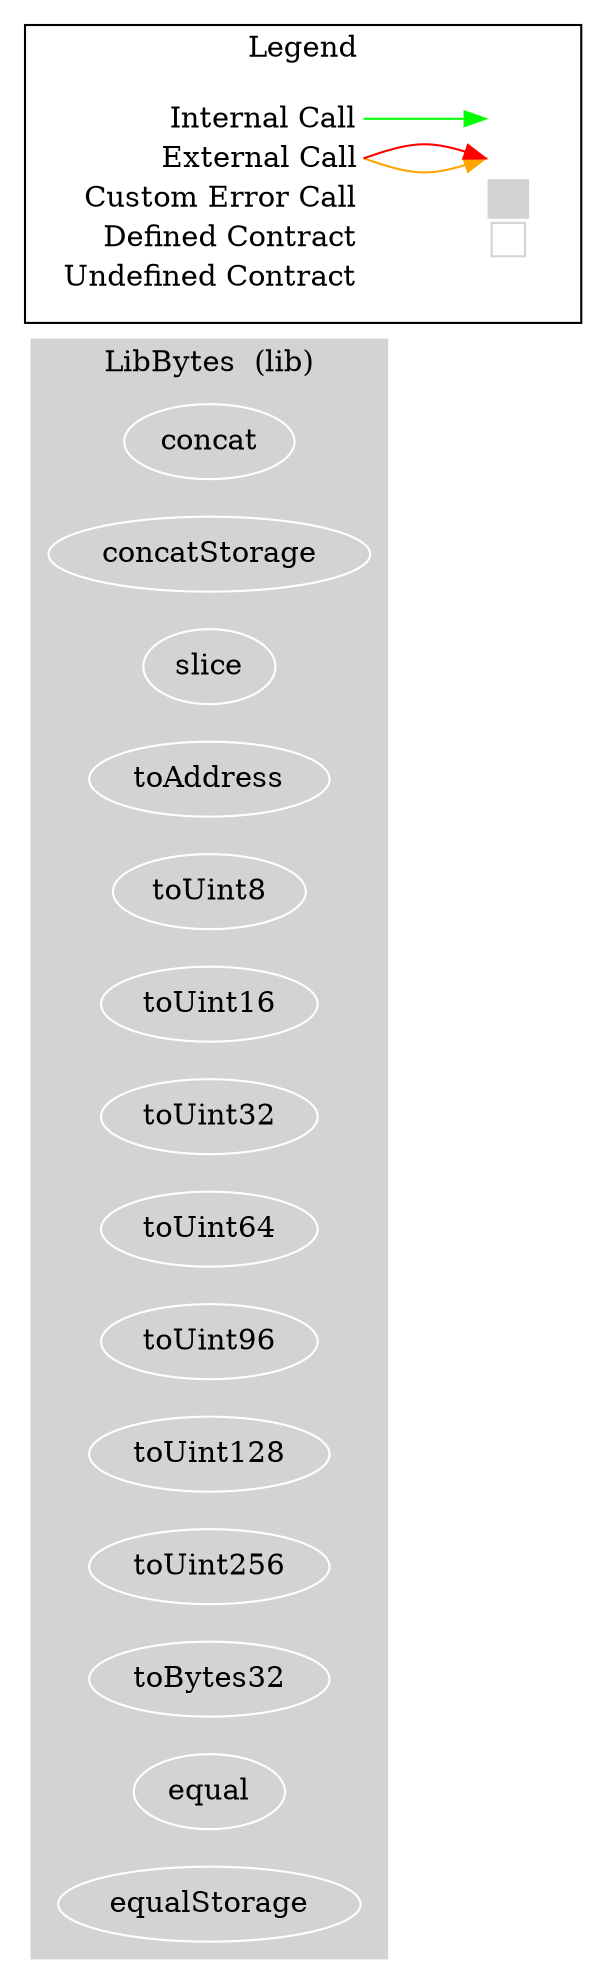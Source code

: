 digraph G {
  graph [ ratio = "auto", page = "100", compound =true ];
subgraph "clusterLibBytes" {
  graph [ label = "LibBytes  (lib)", color = "lightgray", style = "filled", bgcolor = "lightgray" ];
  "LibBytes.concat" [ label = "concat", color = "white" ];
  "LibBytes.concatStorage" [ label = "concatStorage", color = "white" ];
  "LibBytes.slice" [ label = "slice", color = "white" ];
  "LibBytes.toAddress" [ label = "toAddress", color = "white" ];
  "LibBytes.toUint8" [ label = "toUint8", color = "white" ];
  "LibBytes.toUint16" [ label = "toUint16", color = "white" ];
  "LibBytes.toUint32" [ label = "toUint32", color = "white" ];
  "LibBytes.toUint64" [ label = "toUint64", color = "white" ];
  "LibBytes.toUint96" [ label = "toUint96", color = "white" ];
  "LibBytes.toUint128" [ label = "toUint128", color = "white" ];
  "LibBytes.toUint256" [ label = "toUint256", color = "white" ];
  "LibBytes.toBytes32" [ label = "toBytes32", color = "white" ];
  "LibBytes.equal" [ label = "equal", color = "white" ];
  "LibBytes.equalStorage" [ label = "equalStorage", color = "white" ];
}



rankdir=LR
node [shape=plaintext]
subgraph cluster_01 { 
label = "Legend";
key [label=<<table border="0" cellpadding="2" cellspacing="0" cellborder="0">
  <tr><td align="right" port="i1">Internal Call</td></tr>
  <tr><td align="right" port="i2">External Call</td></tr>
  <tr><td align="right" port="i2">Custom Error Call</td></tr>
  <tr><td align="right" port="i3">Defined Contract</td></tr>
  <tr><td align="right" port="i4">Undefined Contract</td></tr>
  </table>>]
key2 [label=<<table border="0" cellpadding="2" cellspacing="0" cellborder="0">
  <tr><td port="i1">&nbsp;&nbsp;&nbsp;</td></tr>
  <tr><td port="i2">&nbsp;&nbsp;&nbsp;</td></tr>
  <tr><td port="i3" bgcolor="lightgray">&nbsp;&nbsp;&nbsp;</td></tr>
  <tr><td port="i4">
    <table border="1" cellborder="0" cellspacing="0" cellpadding="7" color="lightgray">
      <tr>
       <td></td>
      </tr>
     </table>
  </td></tr>
  </table>>]
key:i1:e -> key2:i1:w [color="green"]
key:i2:e -> key2:i2:w [color="orange"]
key:i2:e -> key2:i2:w [color="red"]
}
}

